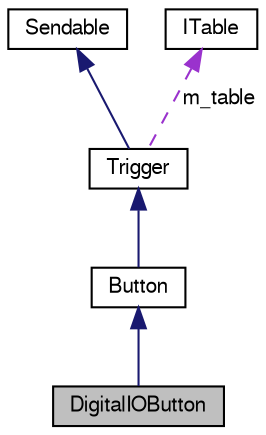 digraph "DigitalIOButton"
{
  bgcolor="transparent";
  edge [fontname="FreeSans",fontsize="10",labelfontname="FreeSans",labelfontsize="10"];
  node [fontname="FreeSans",fontsize="10",shape=record];
  Node1 [label="DigitalIOButton",height=0.2,width=0.4,color="black", fillcolor="grey75", style="filled" fontcolor="black"];
  Node2 -> Node1 [dir="back",color="midnightblue",fontsize="10",style="solid",fontname="FreeSans"];
  Node2 [label="Button",height=0.2,width=0.4,color="black",URL="$class_button.html"];
  Node3 -> Node2 [dir="back",color="midnightblue",fontsize="10",style="solid",fontname="FreeSans"];
  Node3 [label="Trigger",height=0.2,width=0.4,color="black",URL="$class_trigger.html"];
  Node4 -> Node3 [dir="back",color="midnightblue",fontsize="10",style="solid",fontname="FreeSans"];
  Node4 [label="Sendable",height=0.2,width=0.4,color="black",URL="$class_sendable.html"];
  Node5 -> Node3 [dir="back",color="darkorchid3",fontsize="10",style="dashed",label=" m_table" ,fontname="FreeSans"];
  Node5 [label="ITable",height=0.2,width=0.4,color="black",URL="$class_i_table.html"];
}
